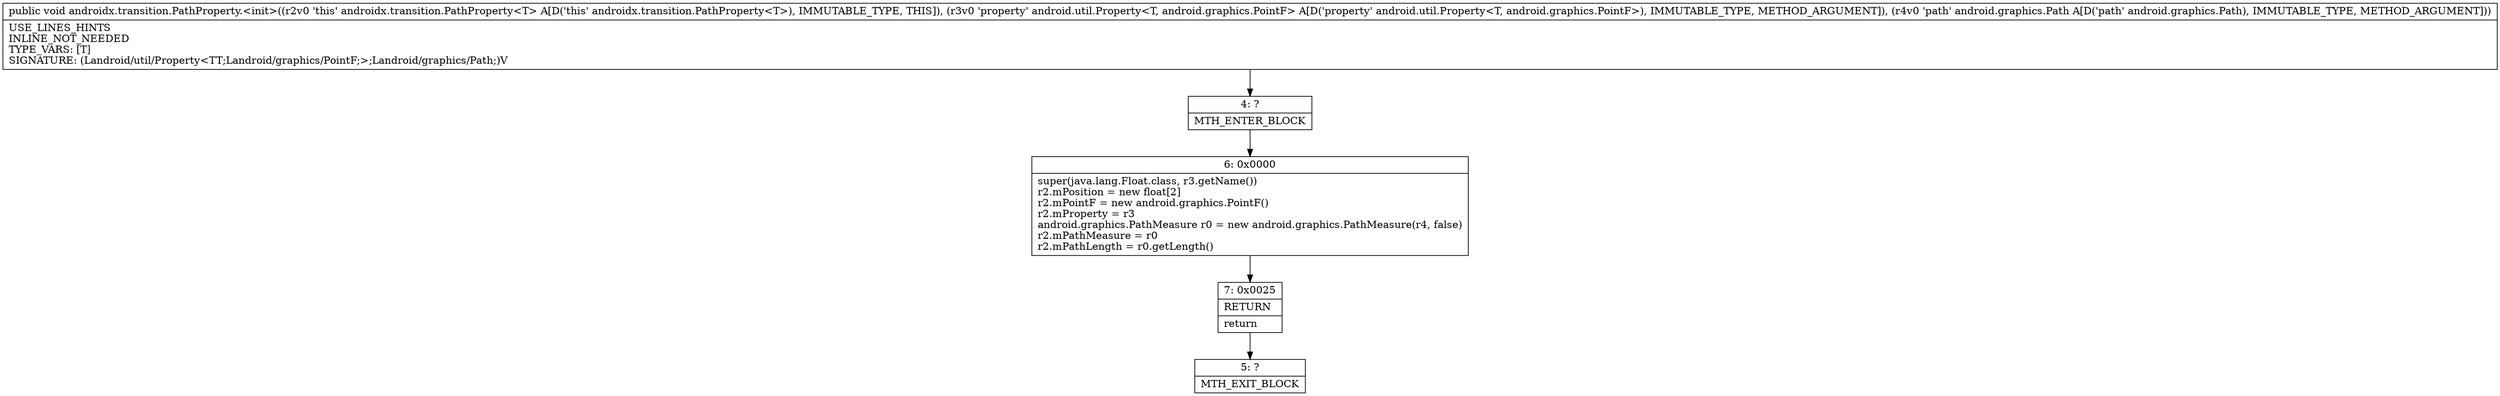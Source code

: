 digraph "CFG forandroidx.transition.PathProperty.\<init\>(Landroid\/util\/Property;Landroid\/graphics\/Path;)V" {
Node_4 [shape=record,label="{4\:\ ?|MTH_ENTER_BLOCK\l}"];
Node_6 [shape=record,label="{6\:\ 0x0000|super(java.lang.Float.class, r3.getName())\lr2.mPosition = new float[2]\lr2.mPointF = new android.graphics.PointF()\lr2.mProperty = r3\landroid.graphics.PathMeasure r0 = new android.graphics.PathMeasure(r4, false)\lr2.mPathMeasure = r0\lr2.mPathLength = r0.getLength()\l}"];
Node_7 [shape=record,label="{7\:\ 0x0025|RETURN\l|return\l}"];
Node_5 [shape=record,label="{5\:\ ?|MTH_EXIT_BLOCK\l}"];
MethodNode[shape=record,label="{public void androidx.transition.PathProperty.\<init\>((r2v0 'this' androidx.transition.PathProperty\<T\> A[D('this' androidx.transition.PathProperty\<T\>), IMMUTABLE_TYPE, THIS]), (r3v0 'property' android.util.Property\<T, android.graphics.PointF\> A[D('property' android.util.Property\<T, android.graphics.PointF\>), IMMUTABLE_TYPE, METHOD_ARGUMENT]), (r4v0 'path' android.graphics.Path A[D('path' android.graphics.Path), IMMUTABLE_TYPE, METHOD_ARGUMENT]))  | USE_LINES_HINTS\lINLINE_NOT_NEEDED\lTYPE_VARS: [T]\lSIGNATURE: (Landroid\/util\/Property\<TT;Landroid\/graphics\/PointF;\>;Landroid\/graphics\/Path;)V\l}"];
MethodNode -> Node_4;Node_4 -> Node_6;
Node_6 -> Node_7;
Node_7 -> Node_5;
}

